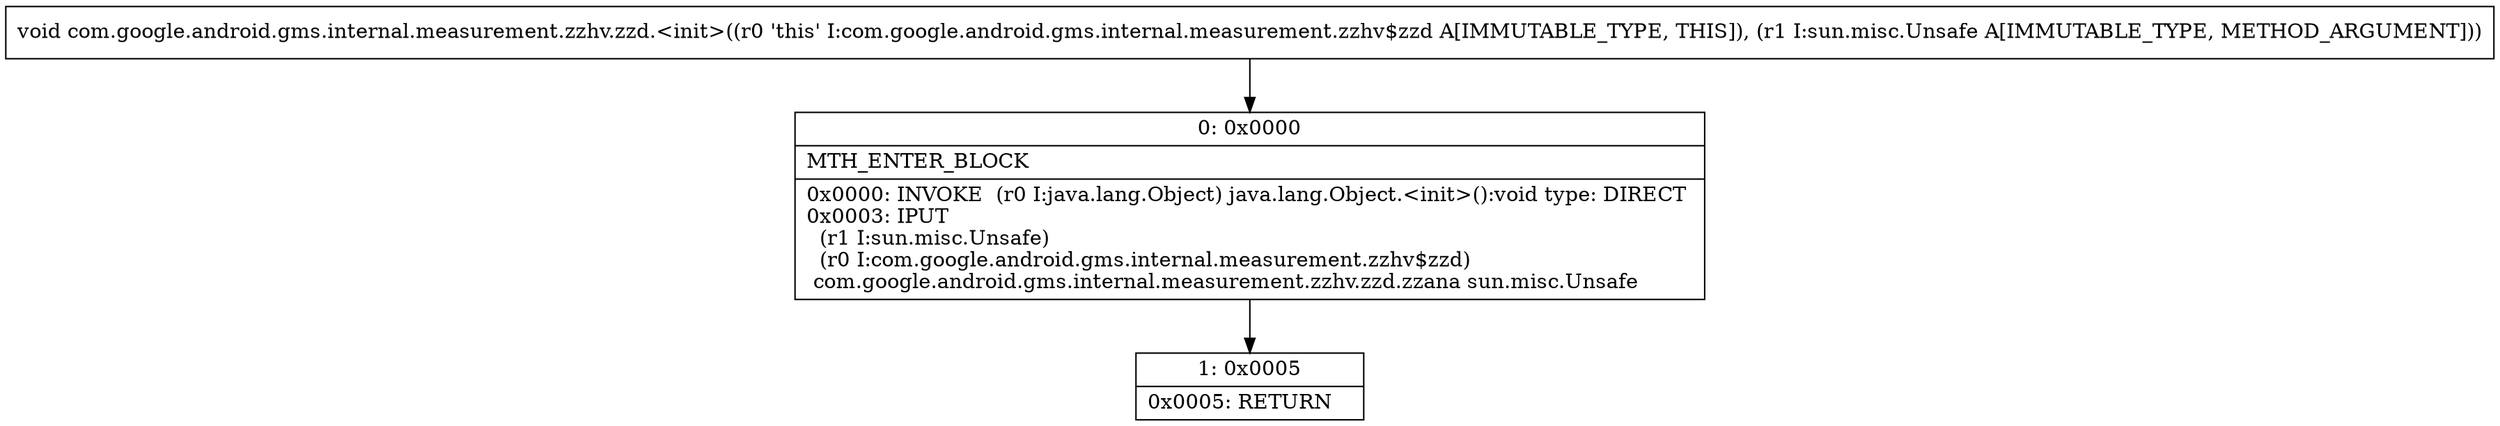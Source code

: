 digraph "CFG forcom.google.android.gms.internal.measurement.zzhv.zzd.\<init\>(Lsun\/misc\/Unsafe;)V" {
Node_0 [shape=record,label="{0\:\ 0x0000|MTH_ENTER_BLOCK\l|0x0000: INVOKE  (r0 I:java.lang.Object) java.lang.Object.\<init\>():void type: DIRECT \l0x0003: IPUT  \l  (r1 I:sun.misc.Unsafe)\l  (r0 I:com.google.android.gms.internal.measurement.zzhv$zzd)\l com.google.android.gms.internal.measurement.zzhv.zzd.zzana sun.misc.Unsafe \l}"];
Node_1 [shape=record,label="{1\:\ 0x0005|0x0005: RETURN   \l}"];
MethodNode[shape=record,label="{void com.google.android.gms.internal.measurement.zzhv.zzd.\<init\>((r0 'this' I:com.google.android.gms.internal.measurement.zzhv$zzd A[IMMUTABLE_TYPE, THIS]), (r1 I:sun.misc.Unsafe A[IMMUTABLE_TYPE, METHOD_ARGUMENT])) }"];
MethodNode -> Node_0;
Node_0 -> Node_1;
}

